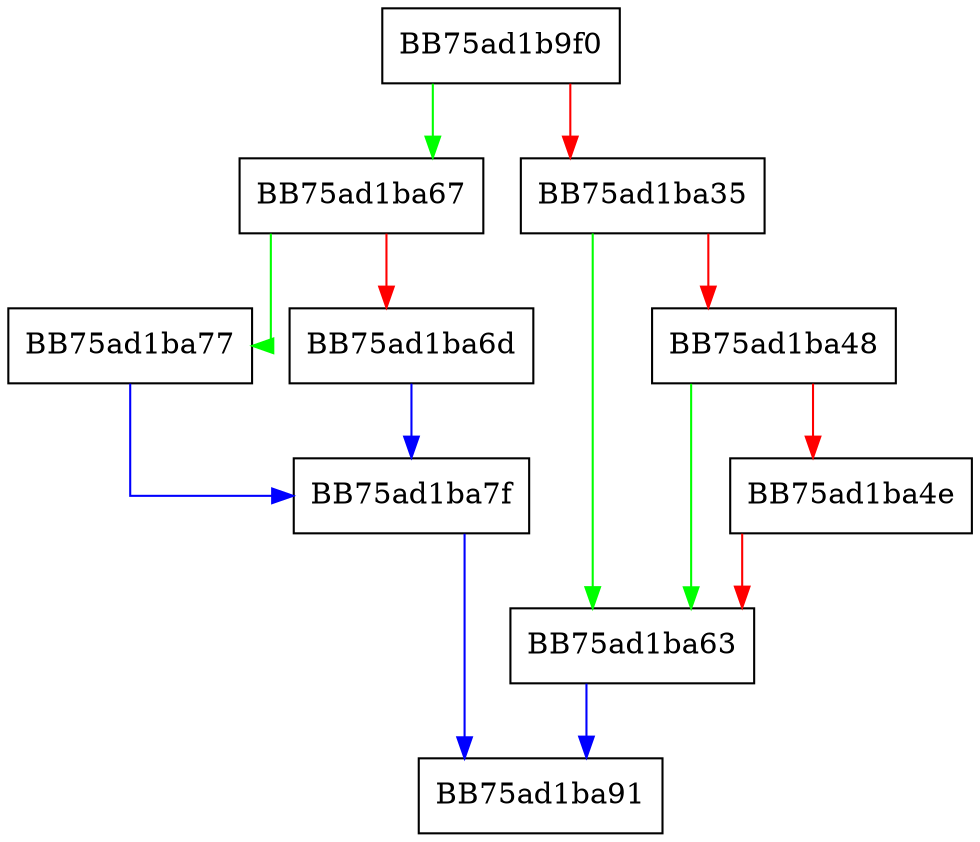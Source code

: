 digraph Validate {
  node [shape="box"];
  graph [splines=ortho];
  BB75ad1b9f0 -> BB75ad1ba67 [color="green"];
  BB75ad1b9f0 -> BB75ad1ba35 [color="red"];
  BB75ad1ba35 -> BB75ad1ba63 [color="green"];
  BB75ad1ba35 -> BB75ad1ba48 [color="red"];
  BB75ad1ba48 -> BB75ad1ba63 [color="green"];
  BB75ad1ba48 -> BB75ad1ba4e [color="red"];
  BB75ad1ba4e -> BB75ad1ba63 [color="red"];
  BB75ad1ba63 -> BB75ad1ba91 [color="blue"];
  BB75ad1ba67 -> BB75ad1ba77 [color="green"];
  BB75ad1ba67 -> BB75ad1ba6d [color="red"];
  BB75ad1ba6d -> BB75ad1ba7f [color="blue"];
  BB75ad1ba77 -> BB75ad1ba7f [color="blue"];
  BB75ad1ba7f -> BB75ad1ba91 [color="blue"];
}